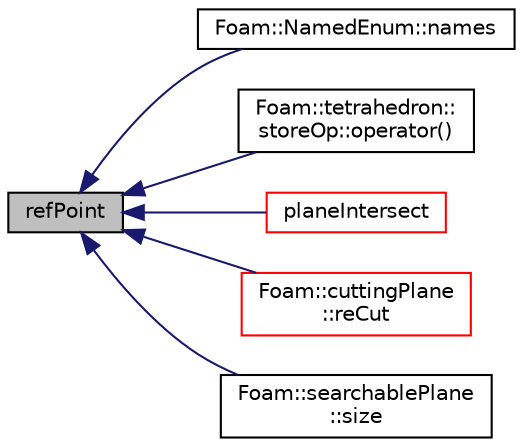 digraph "refPoint"
{
  bgcolor="transparent";
  edge [fontname="Helvetica",fontsize="10",labelfontname="Helvetica",labelfontsize="10"];
  node [fontname="Helvetica",fontsize="10",shape=record];
  rankdir="LR";
  Node1 [label="refPoint",height=0.2,width=0.4,color="black", fillcolor="grey75", style="filled", fontcolor="black"];
  Node1 -> Node2 [dir="back",color="midnightblue",fontsize="10",style="solid",fontname="Helvetica"];
  Node2 [label="Foam::NamedEnum::names",height=0.2,width=0.4,color="black",URL="$a01609.html#a7350da3a0edd92cd11e6c479c9967dc8"];
  Node1 -> Node3 [dir="back",color="midnightblue",fontsize="10",style="solid",fontname="Helvetica"];
  Node3 [label="Foam::tetrahedron::\lstoreOp::operator()",height=0.2,width=0.4,color="black",URL="$a02541.html#a1983d18f6e6e7de5141bea5b0d6716c4"];
  Node1 -> Node4 [dir="back",color="midnightblue",fontsize="10",style="solid",fontname="Helvetica"];
  Node4 [label="planeIntersect",height=0.2,width=0.4,color="red",URL="$a01901.html#aebd9283b52c2ab06723a37a4abf61466",tooltip="Return the cutting line between this plane and another. "];
  Node1 -> Node5 [dir="back",color="midnightblue",fontsize="10",style="solid",fontname="Helvetica"];
  Node5 [label="Foam::cuttingPlane\l::reCut",height=0.2,width=0.4,color="red",URL="$a00458.html#afc5a74b0ae963b8d5e674c5e8085a158",tooltip="Recut mesh with existing planeDesc, restricted to a list of cells. "];
  Node1 -> Node6 [dir="back",color="midnightblue",fontsize="10",style="solid",fontname="Helvetica"];
  Node6 [label="Foam::searchablePlane\l::size",height=0.2,width=0.4,color="black",URL="$a02334.html#aefe0792b5b0175e6022a92a906fdf053",tooltip="Range of local indices that can be returned. "];
}
